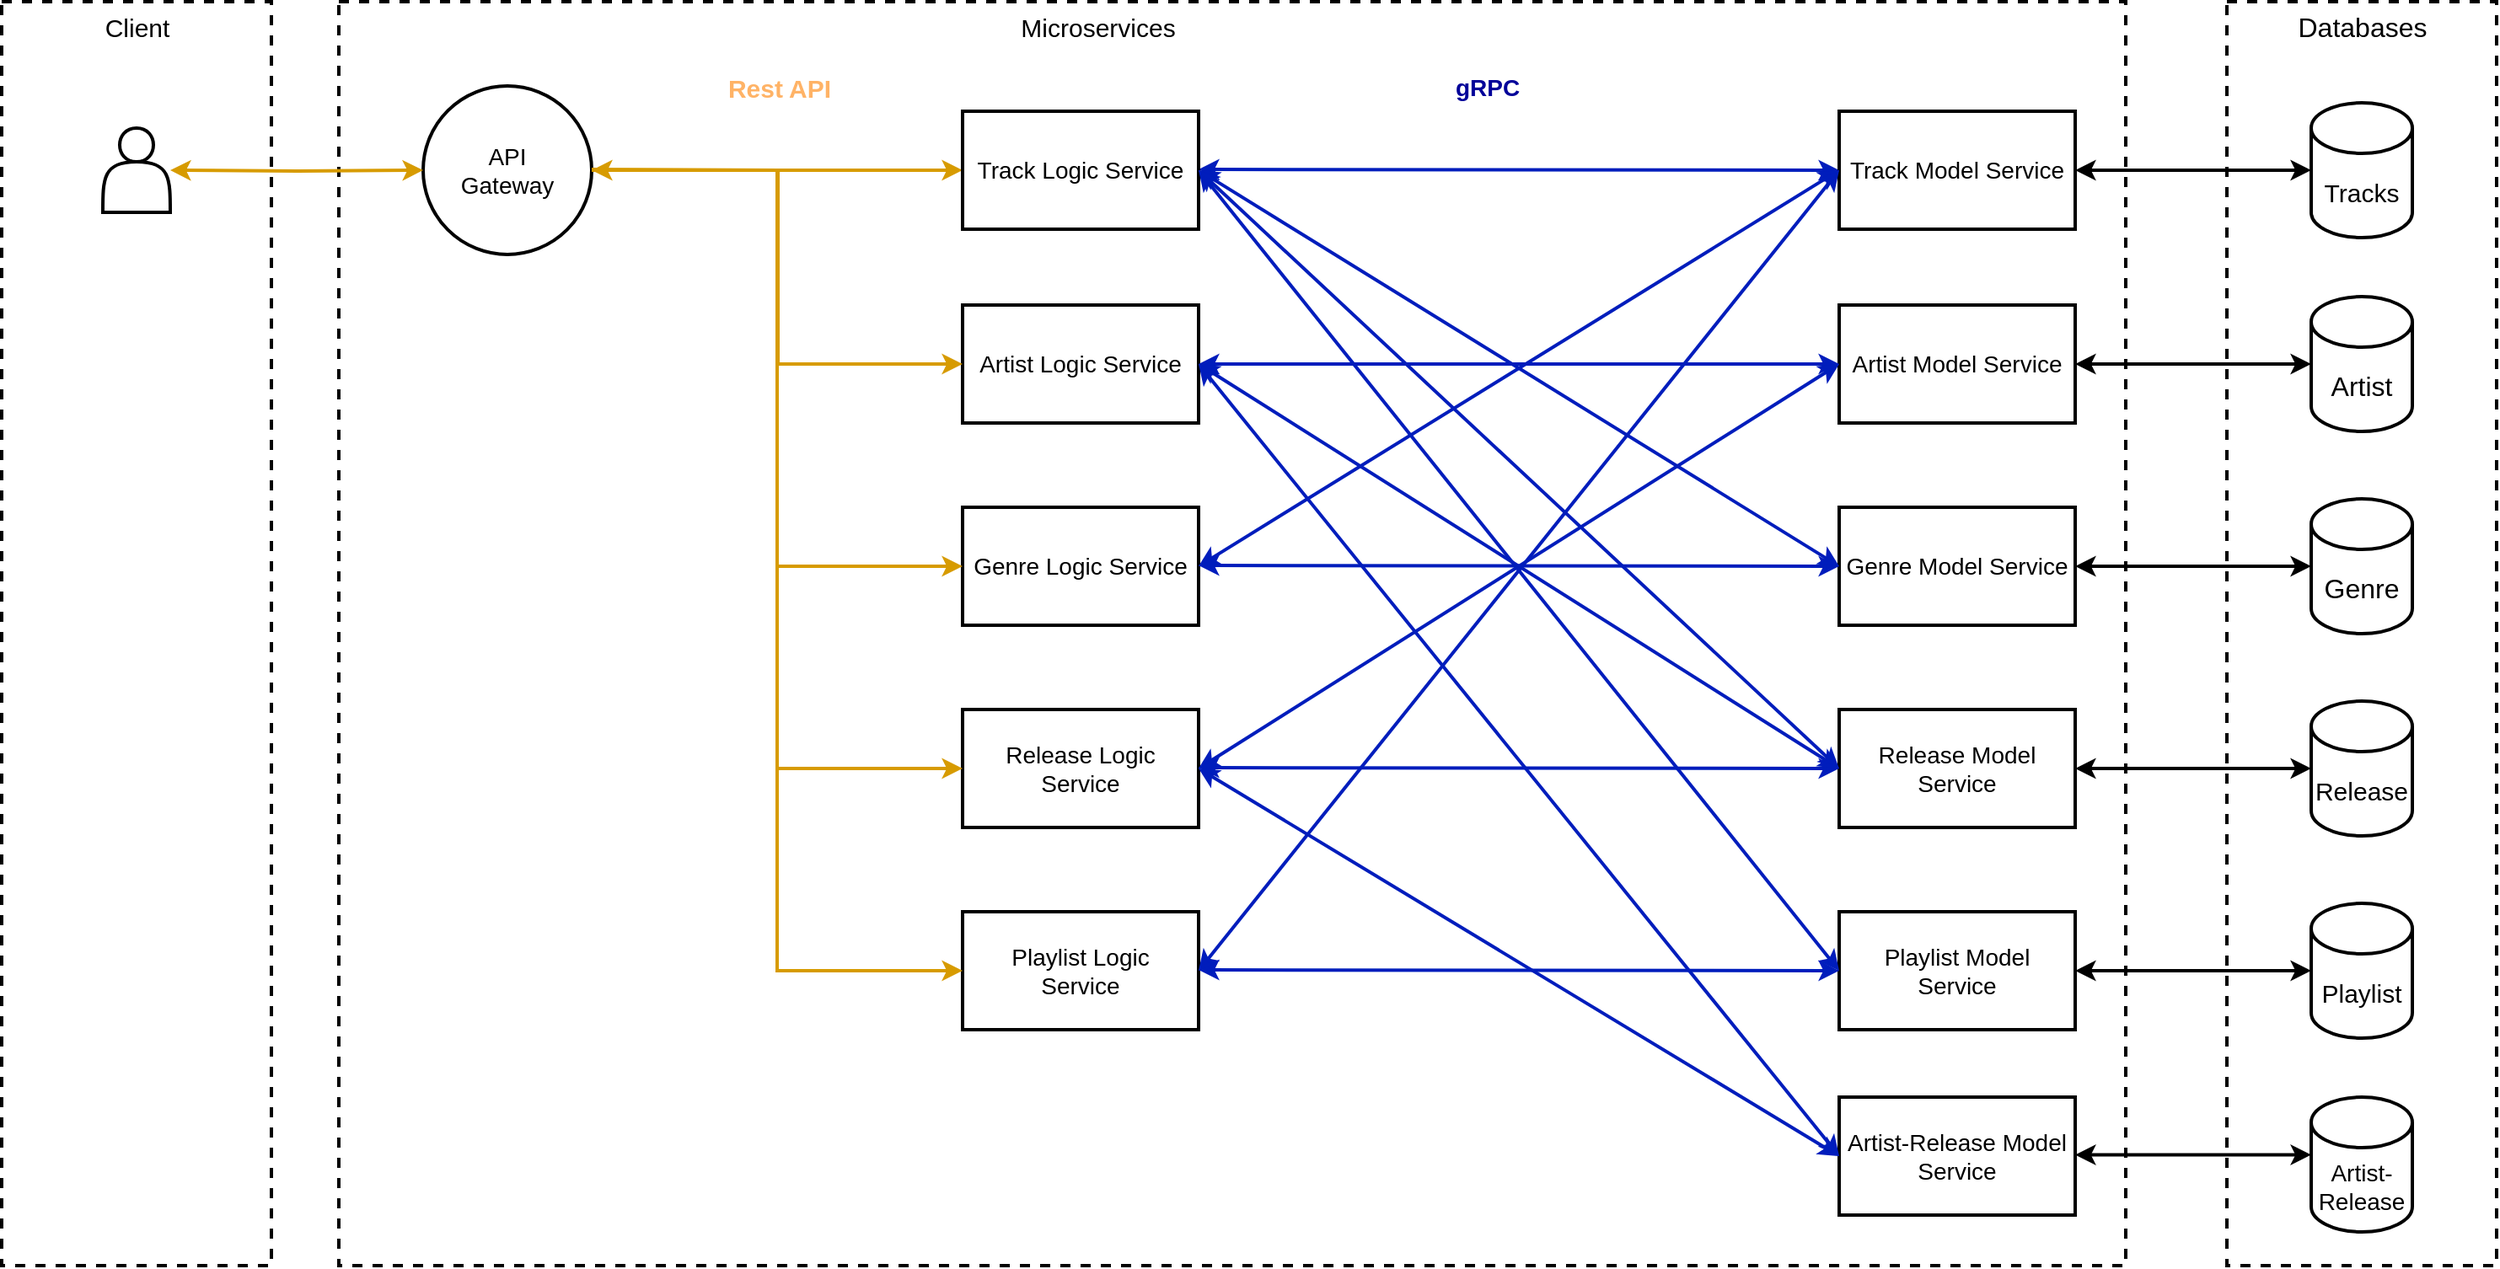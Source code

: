 <mxfile version="24.2.2" type="device" pages="2">
  <diagram name="Page-1" id="U4PrggusS2OViSTD9D9L">
    <mxGraphModel dx="2100" dy="1152" grid="1" gridSize="10" guides="1" tooltips="1" connect="1" arrows="1" fold="1" page="1" pageScale="1" pageWidth="850" pageHeight="1100" math="0" shadow="0">
      <root>
        <mxCell id="0" />
        <mxCell id="1" parent="0" />
        <mxCell id="Eh5LCszGnNakRMXq7e9p-4" value="" style="rounded=0;whiteSpace=wrap;html=1;dashed=1;strokeWidth=2;" parent="1" vertex="1">
          <mxGeometry x="260" y="230" width="1060" height="750" as="geometry" />
        </mxCell>
        <mxCell id="hxurPMPkouSiSTXtWtos-2" value="" style="rounded=0;whiteSpace=wrap;html=1;dashed=1;strokeWidth=2;" parent="1" vertex="1">
          <mxGeometry x="60" y="230" width="160" height="750" as="geometry" />
        </mxCell>
        <mxCell id="hxurPMPkouSiSTXtWtos-16" style="edgeStyle=orthogonalEdgeStyle;rounded=0;orthogonalLoop=1;jettySize=auto;html=1;exitX=1;exitY=0.5;exitDx=0;exitDy=0;entryX=0;entryY=0.5;entryDx=0;entryDy=0;strokeWidth=2;fillColor=#ffe6cc;strokeColor=#d79b00;" parent="1" edge="1">
          <mxGeometry relative="1" as="geometry">
            <mxPoint x="630" y="330" as="targetPoint" />
            <mxPoint x="410" y="330" as="sourcePoint" />
          </mxGeometry>
        </mxCell>
        <mxCell id="hxurPMPkouSiSTXtWtos-3" value="&lt;div style=&quot;font-size: 14px;&quot;&gt;&lt;font style=&quot;font-size: 14px;&quot;&gt;API&lt;/font&gt;&lt;/div&gt;&lt;div style=&quot;font-size: 14px;&quot;&gt;&lt;font style=&quot;font-size: 14px;&quot;&gt;&lt;font style=&quot;font-size: 14px;&quot;&gt;Gateway&lt;/font&gt;&lt;br&gt;&lt;/font&gt;&lt;/div&gt;" style="ellipse;whiteSpace=wrap;html=1;aspect=fixed;strokeWidth=2;" parent="1" vertex="1">
          <mxGeometry x="310" y="280" width="100" height="100" as="geometry" />
        </mxCell>
        <mxCell id="Eh5LCszGnNakRMXq7e9p-28" style="edgeStyle=orthogonalEdgeStyle;rounded=0;orthogonalLoop=1;jettySize=auto;html=1;exitX=1;exitY=0.5;exitDx=0;exitDy=0;strokeWidth=2;entryX=0;entryY=0.5;entryDx=0;entryDy=0;startArrow=classic;startFill=1;fillColor=#0050ef;strokeColor=#001DBC;" parent="1" target="Eh5LCszGnNakRMXq7e9p-10" edge="1">
          <mxGeometry relative="1" as="geometry">
            <mxPoint x="770" y="329.5" as="sourcePoint" />
            <mxPoint x="930" y="329.5" as="targetPoint" />
            <Array as="points" />
          </mxGeometry>
        </mxCell>
        <mxCell id="Eh5LCszGnNakRMXq7e9p-33" value="&lt;b&gt;&lt;font color=&quot;#000099&quot; data-darkreader-inline-color=&quot;&quot; style=&quot;font-size: 14px; --darkreader-inline-color: #70a4ff;&quot;&gt;gRPC&lt;/font&gt;&lt;/b&gt;" style="edgeLabel;html=1;align=center;verticalAlign=middle;resizable=0;points=[];" parent="Eh5LCszGnNakRMXq7e9p-28" vertex="1" connectable="0">
          <mxGeometry x="-0.25" y="3" relative="1" as="geometry">
            <mxPoint x="28" y="-46" as="offset" />
          </mxGeometry>
        </mxCell>
        <mxCell id="hxurPMPkouSiSTXtWtos-5" value="&lt;font style=&quot;font-size: 14px;&quot;&gt;Track Logic Service&lt;/font&gt;" style="rounded=0;whiteSpace=wrap;html=1;strokeWidth=2;" parent="1" vertex="1">
          <mxGeometry x="630" y="295" width="140" height="70" as="geometry" />
        </mxCell>
        <mxCell id="hxurPMPkouSiSTXtWtos-7" value="&lt;font style=&quot;font-size: 14px;&quot;&gt;Artist Logic Service&lt;/font&gt;" style="rounded=0;whiteSpace=wrap;html=1;strokeWidth=2;" parent="1" vertex="1">
          <mxGeometry x="630" y="410" width="140" height="70" as="geometry" />
        </mxCell>
        <mxCell id="hxurPMPkouSiSTXtWtos-9" value="&lt;font style=&quot;font-size: 14px;&quot;&gt;Genre Logic Service&lt;/font&gt;" style="rounded=0;whiteSpace=wrap;html=1;strokeWidth=2;" parent="1" vertex="1">
          <mxGeometry x="630" y="530" width="140" height="70" as="geometry" />
        </mxCell>
        <mxCell id="hxurPMPkouSiSTXtWtos-14" value="&lt;font style=&quot;font-size: 14px;&quot;&gt;Genre Model Service&lt;/font&gt;" style="rounded=0;whiteSpace=wrap;html=1;strokeWidth=2;" parent="1" vertex="1">
          <mxGeometry x="1150" y="530" width="140" height="70" as="geometry" />
        </mxCell>
        <mxCell id="Eh5LCszGnNakRMXq7e9p-1" value="&lt;font style=&quot;font-size: 15px;&quot;&gt;Client&lt;/font&gt;" style="text;html=1;align=center;verticalAlign=middle;resizable=0;points=[];autosize=1;strokeColor=none;fillColor=none;" parent="1" vertex="1">
          <mxGeometry x="110" y="230" width="60" height="30" as="geometry" />
        </mxCell>
        <mxCell id="Eh5LCszGnNakRMXq7e9p-3" style="edgeStyle=orthogonalEdgeStyle;rounded=0;orthogonalLoop=1;jettySize=auto;html=1;strokeWidth=2;startArrow=classic;startFill=1;entryX=0;entryY=0.5;entryDx=0;entryDy=0;fillColor=#ffe6cc;strokeColor=#d79b00;" parent="1" target="hxurPMPkouSiSTXtWtos-3" edge="1">
          <mxGeometry relative="1" as="geometry">
            <mxPoint x="290" y="329.5" as="targetPoint" />
            <mxPoint x="160" y="330" as="sourcePoint" />
          </mxGeometry>
        </mxCell>
        <mxCell id="Eh5LCszGnNakRMXq7e9p-2" value="" style="shape=actor;whiteSpace=wrap;html=1;strokeWidth=2;" parent="1" vertex="1">
          <mxGeometry x="120" y="305" width="40" height="50" as="geometry" />
        </mxCell>
        <mxCell id="Eh5LCszGnNakRMXq7e9p-5" value="&lt;font style=&quot;font-size: 15px;&quot;&gt;Microservices&lt;/font&gt;" style="text;html=1;align=center;verticalAlign=middle;resizable=0;points=[];autosize=1;strokeColor=none;fillColor=none;" parent="1" vertex="1">
          <mxGeometry x="650" y="230" width="120" height="30" as="geometry" />
        </mxCell>
        <mxCell id="Eh5LCszGnNakRMXq7e9p-10" value="&lt;font style=&quot;font-size: 14px;&quot;&gt;Track Model Service&lt;/font&gt;" style="rounded=0;whiteSpace=wrap;html=1;strokeWidth=2;" parent="1" vertex="1">
          <mxGeometry x="1150" y="295" width="140" height="70" as="geometry" />
        </mxCell>
        <mxCell id="Eh5LCszGnNakRMXq7e9p-11" value="&lt;font style=&quot;font-size: 14px;&quot;&gt;Artist Model Service&lt;/font&gt;" style="rounded=0;whiteSpace=wrap;html=1;strokeWidth=2;" parent="1" vertex="1">
          <mxGeometry x="1150" y="410" width="140" height="70" as="geometry" />
        </mxCell>
        <mxCell id="Eh5LCszGnNakRMXq7e9p-12" value="&lt;font style=&quot;font-size: 14px;&quot;&gt;Release Logic Service&lt;/font&gt;" style="rounded=0;whiteSpace=wrap;html=1;strokeWidth=2;" parent="1" vertex="1">
          <mxGeometry x="630" y="650" width="140" height="70" as="geometry" />
        </mxCell>
        <mxCell id="Eh5LCszGnNakRMXq7e9p-13" value="&lt;font style=&quot;font-size: 14px;&quot;&gt;Playlist Logic &lt;br&gt;Service&lt;/font&gt;" style="rounded=0;whiteSpace=wrap;html=1;strokeWidth=2;" parent="1" vertex="1">
          <mxGeometry x="630" y="770" width="140" height="70" as="geometry" />
        </mxCell>
        <mxCell id="Eh5LCszGnNakRMXq7e9p-14" value="&lt;font style=&quot;font-size: 14px;&quot;&gt;Release Model Service&lt;/font&gt;" style="rounded=0;whiteSpace=wrap;html=1;strokeWidth=2;" parent="1" vertex="1">
          <mxGeometry x="1150" y="650" width="140" height="70" as="geometry" />
        </mxCell>
        <mxCell id="Eh5LCszGnNakRMXq7e9p-15" value="&lt;font style=&quot;font-size: 14px;&quot;&gt;Playlist&amp;nbsp;Model &lt;br&gt;Service&lt;/font&gt;" style="rounded=0;whiteSpace=wrap;html=1;strokeWidth=2;" parent="1" vertex="1">
          <mxGeometry x="1150" y="770" width="140" height="70" as="geometry" />
        </mxCell>
        <mxCell id="Eh5LCszGnNakRMXq7e9p-17" style="edgeStyle=orthogonalEdgeStyle;rounded=0;orthogonalLoop=1;jettySize=auto;html=1;exitX=1;exitY=0.5;exitDx=0;exitDy=0;entryX=0;entryY=0.5;entryDx=0;entryDy=0;strokeWidth=2;fillColor=#ffe6cc;strokeColor=#d79b00;" parent="1" target="hxurPMPkouSiSTXtWtos-7" edge="1">
          <mxGeometry relative="1" as="geometry">
            <mxPoint x="630" y="329.5" as="targetPoint" />
            <mxPoint x="410" y="329.5" as="sourcePoint" />
          </mxGeometry>
        </mxCell>
        <mxCell id="Eh5LCszGnNakRMXq7e9p-18" value="&lt;b&gt;&lt;font face=&quot;Helvetica&quot; data-darkreader-inline-color=&quot;&quot; color=&quot;#ffb366&quot; style=&quot;--darkreader-inline-color: #ffb061; font-size: 15px;&quot;&gt;Rest API&lt;/font&gt;&lt;/b&gt;" style="edgeLabel;html=1;align=center;verticalAlign=middle;resizable=0;points=[];" parent="Eh5LCszGnNakRMXq7e9p-17" vertex="1" connectable="0">
          <mxGeometry x="-0.287" y="-1" relative="1" as="geometry">
            <mxPoint x="1" y="-58" as="offset" />
          </mxGeometry>
        </mxCell>
        <mxCell id="Eh5LCszGnNakRMXq7e9p-22" style="edgeStyle=orthogonalEdgeStyle;rounded=0;orthogonalLoop=1;jettySize=auto;html=1;exitX=1;exitY=0.5;exitDx=0;exitDy=0;entryX=0;entryY=0.5;entryDx=0;entryDy=0;strokeWidth=2;fillColor=#ffe6cc;strokeColor=#d79b00;" parent="1" source="hxurPMPkouSiSTXtWtos-3" target="hxurPMPkouSiSTXtWtos-9" edge="1">
          <mxGeometry relative="1" as="geometry">
            <mxPoint x="650" y="350" as="targetPoint" />
            <mxPoint x="430" y="350" as="sourcePoint" />
          </mxGeometry>
        </mxCell>
        <mxCell id="Eh5LCszGnNakRMXq7e9p-24" style="edgeStyle=orthogonalEdgeStyle;rounded=0;orthogonalLoop=1;jettySize=auto;html=1;exitX=1;exitY=0.5;exitDx=0;exitDy=0;entryX=0;entryY=0.5;entryDx=0;entryDy=0;strokeWidth=2;fillColor=#ffe6cc;strokeColor=#d79b00;" parent="1" source="hxurPMPkouSiSTXtWtos-3" target="Eh5LCszGnNakRMXq7e9p-12" edge="1">
          <mxGeometry relative="1" as="geometry">
            <mxPoint x="660" y="360" as="targetPoint" />
            <mxPoint x="440" y="360" as="sourcePoint" />
          </mxGeometry>
        </mxCell>
        <mxCell id="Eh5LCszGnNakRMXq7e9p-26" style="edgeStyle=orthogonalEdgeStyle;rounded=0;orthogonalLoop=1;jettySize=auto;html=1;exitX=1;exitY=0.5;exitDx=0;exitDy=0;entryX=0;entryY=0.5;entryDx=0;entryDy=0;strokeWidth=2;endArrow=classic;endFill=1;startArrow=classic;startFill=1;fillColor=#ffe6cc;strokeColor=#d79b00;" parent="1" source="hxurPMPkouSiSTXtWtos-3" target="Eh5LCszGnNakRMXq7e9p-13" edge="1">
          <mxGeometry relative="1" as="geometry">
            <mxPoint x="670" y="370" as="targetPoint" />
            <mxPoint x="450" y="370" as="sourcePoint" />
          </mxGeometry>
        </mxCell>
        <mxCell id="Eh5LCszGnNakRMXq7e9p-39" value="" style="rounded=0;whiteSpace=wrap;html=1;dashed=1;strokeWidth=2;" parent="1" vertex="1">
          <mxGeometry x="1380" y="230" width="160" height="750" as="geometry" />
        </mxCell>
        <mxCell id="Eh5LCszGnNakRMXq7e9p-40" value="&lt;font style=&quot;font-size: 16px;&quot;&gt;Databases&lt;/font&gt;" style="text;html=1;align=center;verticalAlign=middle;resizable=0;points=[];autosize=1;strokeColor=none;fillColor=none;" parent="1" vertex="1">
          <mxGeometry x="1410" y="230" width="100" height="30" as="geometry" />
        </mxCell>
        <mxCell id="Eh5LCszGnNakRMXq7e9p-45" style="edgeStyle=orthogonalEdgeStyle;rounded=0;orthogonalLoop=1;jettySize=auto;html=1;exitX=1;exitY=0.5;exitDx=0;exitDy=0;strokeWidth=2;entryX=0;entryY=0.5;entryDx=0;entryDy=0;startArrow=classic;startFill=1;fillColor=#0050ef;strokeColor=#001DBC;" parent="1" source="hxurPMPkouSiSTXtWtos-7" target="Eh5LCszGnNakRMXq7e9p-11" edge="1">
          <mxGeometry relative="1" as="geometry">
            <mxPoint x="770" y="450" as="sourcePoint" />
            <mxPoint x="930" y="450" as="targetPoint" />
            <Array as="points" />
          </mxGeometry>
        </mxCell>
        <mxCell id="Eh5LCszGnNakRMXq7e9p-47" style="edgeStyle=orthogonalEdgeStyle;rounded=0;orthogonalLoop=1;jettySize=auto;html=1;exitX=1;exitY=0.5;exitDx=0;exitDy=0;strokeWidth=2;entryX=0;entryY=0.5;entryDx=0;entryDy=0;startArrow=classic;startFill=1;fillColor=#0050ef;strokeColor=#001DBC;" parent="1" target="hxurPMPkouSiSTXtWtos-14" edge="1">
          <mxGeometry relative="1" as="geometry">
            <mxPoint x="770" y="564.5" as="sourcePoint" />
            <mxPoint x="930" y="564.5" as="targetPoint" />
            <Array as="points" />
          </mxGeometry>
        </mxCell>
        <mxCell id="Eh5LCszGnNakRMXq7e9p-49" style="rounded=0;orthogonalLoop=1;jettySize=auto;html=1;exitX=1;exitY=0.5;exitDx=0;exitDy=0;strokeWidth=2;entryX=0;entryY=0.5;entryDx=0;entryDy=0;startArrow=classic;startFill=1;fillColor=#0050ef;strokeColor=#001DBC;" parent="1" target="Eh5LCszGnNakRMXq7e9p-14" edge="1">
          <mxGeometry relative="1" as="geometry">
            <mxPoint x="770" y="684.5" as="sourcePoint" />
            <mxPoint x="930" y="684.5" as="targetPoint" />
          </mxGeometry>
        </mxCell>
        <mxCell id="Eh5LCszGnNakRMXq7e9p-51" style="edgeStyle=orthogonalEdgeStyle;rounded=0;orthogonalLoop=1;jettySize=auto;html=1;exitX=1;exitY=0.5;exitDx=0;exitDy=0;strokeWidth=2;entryX=0;entryY=0.5;entryDx=0;entryDy=0;startArrow=classic;startFill=1;fillColor=#0050ef;strokeColor=#001DBC;" parent="1" target="Eh5LCszGnNakRMXq7e9p-15" edge="1">
          <mxGeometry relative="1" as="geometry">
            <mxPoint x="770" y="804.5" as="sourcePoint" />
            <mxPoint x="930" y="804.5" as="targetPoint" />
            <Array as="points" />
          </mxGeometry>
        </mxCell>
        <mxCell id="Eh5LCszGnNakRMXq7e9p-59" value="&lt;font style=&quot;font-size: 15px;&quot;&gt;Tracks&lt;/font&gt;" style="shape=cylinder3;whiteSpace=wrap;html=1;boundedLbl=1;backgroundOutline=1;size=15;strokeWidth=2;" parent="1" vertex="1">
          <mxGeometry x="1430" y="290" width="60" height="80" as="geometry" />
        </mxCell>
        <mxCell id="Eh5LCszGnNakRMXq7e9p-60" value="&lt;font style=&quot;font-size: 16px;&quot;&gt;Artist&lt;/font&gt;" style="shape=cylinder3;whiteSpace=wrap;html=1;boundedLbl=1;backgroundOutline=1;size=15;strokeWidth=2;" parent="1" vertex="1">
          <mxGeometry x="1430" y="405" width="60" height="80" as="geometry" />
        </mxCell>
        <mxCell id="Eh5LCszGnNakRMXq7e9p-61" value="&lt;font style=&quot;font-size: 16px;&quot;&gt;Genre&lt;/font&gt;" style="shape=cylinder3;whiteSpace=wrap;html=1;boundedLbl=1;backgroundOutline=1;size=15;strokeWidth=2;" parent="1" vertex="1">
          <mxGeometry x="1430" y="525" width="60" height="80" as="geometry" />
        </mxCell>
        <mxCell id="Eh5LCszGnNakRMXq7e9p-62" value="&lt;font style=&quot;font-size: 15px;&quot;&gt;Release&lt;/font&gt;" style="shape=cylinder3;whiteSpace=wrap;html=1;boundedLbl=1;backgroundOutline=1;size=15;strokeWidth=2;" parent="1" vertex="1">
          <mxGeometry x="1430" y="645" width="60" height="80" as="geometry" />
        </mxCell>
        <mxCell id="Eh5LCszGnNakRMXq7e9p-63" value="&lt;font style=&quot;font-size: 15px;&quot;&gt;Playlist&lt;/font&gt;" style="shape=cylinder3;whiteSpace=wrap;html=1;boundedLbl=1;backgroundOutline=1;size=15;strokeWidth=2;" parent="1" vertex="1">
          <mxGeometry x="1430" y="765" width="60" height="80" as="geometry" />
        </mxCell>
        <mxCell id="Eh5LCszGnNakRMXq7e9p-64" style="edgeStyle=orthogonalEdgeStyle;rounded=0;orthogonalLoop=1;jettySize=auto;html=1;exitX=1;exitY=0.5;exitDx=0;exitDy=0;entryX=0;entryY=0.5;entryDx=0;entryDy=0;entryPerimeter=0;strokeWidth=2;startArrow=classic;startFill=1;" parent="1" source="Eh5LCszGnNakRMXq7e9p-15" target="Eh5LCszGnNakRMXq7e9p-63" edge="1">
          <mxGeometry relative="1" as="geometry" />
        </mxCell>
        <mxCell id="Eh5LCszGnNakRMXq7e9p-65" style="edgeStyle=orthogonalEdgeStyle;rounded=0;orthogonalLoop=1;jettySize=auto;html=1;exitX=1;exitY=0.5;exitDx=0;exitDy=0;entryX=0;entryY=0.5;entryDx=0;entryDy=0;entryPerimeter=0;strokeWidth=2;startArrow=classic;startFill=1;" parent="1" source="Eh5LCszGnNakRMXq7e9p-14" target="Eh5LCszGnNakRMXq7e9p-62" edge="1">
          <mxGeometry relative="1" as="geometry" />
        </mxCell>
        <mxCell id="Eh5LCszGnNakRMXq7e9p-66" style="edgeStyle=orthogonalEdgeStyle;rounded=0;orthogonalLoop=1;jettySize=auto;html=1;exitX=1;exitY=0.5;exitDx=0;exitDy=0;entryX=0;entryY=0.5;entryDx=0;entryDy=0;entryPerimeter=0;strokeWidth=2;startArrow=classic;startFill=1;" parent="1" source="hxurPMPkouSiSTXtWtos-14" target="Eh5LCszGnNakRMXq7e9p-61" edge="1">
          <mxGeometry relative="1" as="geometry" />
        </mxCell>
        <mxCell id="Eh5LCszGnNakRMXq7e9p-67" style="edgeStyle=orthogonalEdgeStyle;rounded=0;orthogonalLoop=1;jettySize=auto;html=1;exitX=1;exitY=0.5;exitDx=0;exitDy=0;entryX=0;entryY=0.5;entryDx=0;entryDy=0;entryPerimeter=0;strokeWidth=2;startArrow=classic;startFill=1;" parent="1" source="Eh5LCszGnNakRMXq7e9p-11" target="Eh5LCszGnNakRMXq7e9p-60" edge="1">
          <mxGeometry relative="1" as="geometry" />
        </mxCell>
        <mxCell id="Eh5LCszGnNakRMXq7e9p-68" style="edgeStyle=orthogonalEdgeStyle;rounded=0;orthogonalLoop=1;jettySize=auto;html=1;exitX=1;exitY=0.5;exitDx=0;exitDy=0;entryX=0;entryY=0.5;entryDx=0;entryDy=0;entryPerimeter=0;strokeWidth=2;startArrow=classic;startFill=1;" parent="1" source="Eh5LCszGnNakRMXq7e9p-10" target="Eh5LCszGnNakRMXq7e9p-59" edge="1">
          <mxGeometry relative="1" as="geometry" />
        </mxCell>
        <mxCell id="7" style="rounded=0;orthogonalLoop=1;jettySize=auto;html=1;exitX=1;exitY=0.5;exitDx=0;exitDy=0;strokeWidth=2;entryX=0;entryY=0.5;entryDx=0;entryDy=0;startArrow=classic;startFill=1;fillColor=#0050ef;strokeColor=#001DBC;" parent="1" source="hxurPMPkouSiSTXtWtos-5" target="hxurPMPkouSiSTXtWtos-14" edge="1">
          <mxGeometry relative="1" as="geometry">
            <mxPoint x="780" y="339.5" as="sourcePoint" />
            <mxPoint x="1160" y="340" as="targetPoint" />
          </mxGeometry>
        </mxCell>
        <mxCell id="9" style="rounded=0;orthogonalLoop=1;jettySize=auto;html=1;exitX=1;exitY=0.5;exitDx=0;exitDy=0;strokeWidth=2;entryX=0;entryY=0.5;entryDx=0;entryDy=0;startArrow=classic;startFill=1;fillColor=#0050ef;strokeColor=#001DBC;" parent="1" source="hxurPMPkouSiSTXtWtos-5" target="Eh5LCszGnNakRMXq7e9p-14" edge="1">
          <mxGeometry relative="1" as="geometry">
            <mxPoint x="780" y="340" as="sourcePoint" />
            <mxPoint x="1160" y="575" as="targetPoint" />
          </mxGeometry>
        </mxCell>
        <mxCell id="11" style="rounded=0;orthogonalLoop=1;jettySize=auto;html=1;exitX=1;exitY=0.5;exitDx=0;exitDy=0;strokeWidth=2;entryX=0;entryY=0.5;entryDx=0;entryDy=0;startArrow=classic;startFill=1;fillColor=#0050ef;strokeColor=#001DBC;" parent="1" source="hxurPMPkouSiSTXtWtos-7" target="Eh5LCszGnNakRMXq7e9p-14" edge="1">
          <mxGeometry relative="1" as="geometry">
            <mxPoint x="780" y="340" as="sourcePoint" />
            <mxPoint x="1160" y="695" as="targetPoint" />
          </mxGeometry>
        </mxCell>
        <mxCell id="13" style="rounded=0;orthogonalLoop=1;jettySize=auto;html=1;exitX=1;exitY=0.5;exitDx=0;exitDy=0;strokeWidth=2;entryX=0;entryY=0.5;entryDx=0;entryDy=0;startArrow=classic;startFill=1;fillColor=#0050ef;strokeColor=#001DBC;" parent="1" source="hxurPMPkouSiSTXtWtos-9" target="Eh5LCszGnNakRMXq7e9p-10" edge="1">
          <mxGeometry relative="1" as="geometry">
            <mxPoint x="780" y="455" as="sourcePoint" />
            <mxPoint x="1160" y="695" as="targetPoint" />
          </mxGeometry>
        </mxCell>
        <mxCell id="15" style="rounded=0;orthogonalLoop=1;jettySize=auto;html=1;exitX=1;exitY=0.5;exitDx=0;exitDy=0;strokeWidth=2;entryX=0;entryY=0.5;entryDx=0;entryDy=0;startArrow=classic;startFill=1;fillColor=#0050ef;strokeColor=#001DBC;" parent="1" source="Eh5LCszGnNakRMXq7e9p-13" target="Eh5LCszGnNakRMXq7e9p-10" edge="1">
          <mxGeometry relative="1" as="geometry">
            <mxPoint x="780" y="575" as="sourcePoint" />
            <mxPoint x="1160" y="340" as="targetPoint" />
          </mxGeometry>
        </mxCell>
        <mxCell id="16" value="&lt;span style=&quot;font-size: 14px;&quot;&gt;Artist-Release Model Service&lt;/span&gt;" style="rounded=0;whiteSpace=wrap;html=1;strokeWidth=2;" parent="1" vertex="1">
          <mxGeometry x="1150" y="880" width="140" height="70" as="geometry" />
        </mxCell>
        <mxCell id="17" style="edgeStyle=orthogonalEdgeStyle;rounded=0;orthogonalLoop=1;jettySize=auto;html=1;exitX=1;exitY=0.5;exitDx=0;exitDy=0;entryX=0;entryY=0.5;entryDx=0;entryDy=0;entryPerimeter=0;strokeWidth=2;startArrow=classic;startFill=1;" parent="1" edge="1">
          <mxGeometry relative="1" as="geometry">
            <mxPoint x="1290" y="914.29" as="sourcePoint" />
            <mxPoint x="1430" y="914.29" as="targetPoint" />
          </mxGeometry>
        </mxCell>
        <mxCell id="18" value="&lt;span style=&quot;font-size: 14px;&quot;&gt;Artist-Release&lt;/span&gt;" style="shape=cylinder3;whiteSpace=wrap;html=1;boundedLbl=1;backgroundOutline=1;size=15;strokeWidth=2;" parent="1" vertex="1">
          <mxGeometry x="1430" y="880" width="60" height="80" as="geometry" />
        </mxCell>
        <mxCell id="19" style="rounded=0;orthogonalLoop=1;jettySize=auto;html=1;exitX=1;exitY=0.5;exitDx=0;exitDy=0;strokeWidth=2;entryX=0;entryY=0.5;entryDx=0;entryDy=0;startArrow=classic;startFill=1;fillColor=#0050ef;strokeColor=#001DBC;" parent="1" source="hxurPMPkouSiSTXtWtos-7" target="16" edge="1">
          <mxGeometry relative="1" as="geometry">
            <mxPoint x="780" y="455" as="sourcePoint" />
            <mxPoint x="1160" y="695" as="targetPoint" />
          </mxGeometry>
        </mxCell>
        <mxCell id="23" style="rounded=0;orthogonalLoop=1;jettySize=auto;html=1;strokeWidth=2;entryX=0;entryY=0.5;entryDx=0;entryDy=0;startArrow=classic;startFill=1;fillColor=#0050ef;strokeColor=#001DBC;exitX=1;exitY=0.5;exitDx=0;exitDy=0;" parent="1" source="Eh5LCszGnNakRMXq7e9p-12" target="16" edge="1">
          <mxGeometry relative="1" as="geometry">
            <mxPoint x="780" y="694.5" as="sourcePoint" />
            <mxPoint x="1160" y="695" as="targetPoint" />
          </mxGeometry>
        </mxCell>
        <mxCell id="24" style="rounded=0;orthogonalLoop=1;jettySize=auto;html=1;exitX=1;exitY=0.5;exitDx=0;exitDy=0;strokeWidth=2;entryX=0;entryY=0.5;entryDx=0;entryDy=0;startArrow=classic;startFill=1;fillColor=#0050ef;strokeColor=#001DBC;" parent="1" source="Eh5LCszGnNakRMXq7e9p-12" target="Eh5LCszGnNakRMXq7e9p-11" edge="1">
          <mxGeometry relative="1" as="geometry">
            <mxPoint x="790" y="704.5" as="sourcePoint" />
            <mxPoint x="1170" y="705" as="targetPoint" />
          </mxGeometry>
        </mxCell>
        <mxCell id="25" style="rounded=0;orthogonalLoop=1;jettySize=auto;html=1;exitX=1;exitY=0.5;exitDx=0;exitDy=0;strokeWidth=2;entryX=0;entryY=0.5;entryDx=0;entryDy=0;startArrow=classic;startFill=1;fillColor=#0050ef;strokeColor=#001DBC;" parent="1" source="hxurPMPkouSiSTXtWtos-5" target="Eh5LCszGnNakRMXq7e9p-15" edge="1">
          <mxGeometry relative="1" as="geometry">
            <mxPoint x="780" y="340" as="sourcePoint" />
            <mxPoint x="1160" y="695" as="targetPoint" />
          </mxGeometry>
        </mxCell>
      </root>
    </mxGraphModel>
  </diagram>
  <diagram id="_nhM_AsJdQ9i46bdlfBw" name="Page-2">
    <mxGraphModel dx="1050" dy="576" grid="1" gridSize="10" guides="1" tooltips="1" connect="1" arrows="1" fold="1" page="1" pageScale="1" pageWidth="850" pageHeight="1100" math="0" shadow="0">
      <root>
        <mxCell id="0" />
        <mxCell id="1" parent="0" />
        <mxCell id="dh3pIF2ffj1Ap50NJZog-26" value="" style="rounded=0;whiteSpace=wrap;html=1;dashed=1;strokeWidth=2;" vertex="1" parent="1">
          <mxGeometry x="1380" y="230" width="160" height="750" as="geometry" />
        </mxCell>
        <mxCell id="dh3pIF2ffj1Ap50NJZog-72" value="" style="rounded=0;whiteSpace=wrap;html=1;" vertex="1" parent="1">
          <mxGeometry x="1420" y="385" width="80" height="100" as="geometry" />
        </mxCell>
        <mxCell id="dh3pIF2ffj1Ap50NJZog-73" value="" style="rounded=0;whiteSpace=wrap;html=1;" vertex="1" parent="1">
          <mxGeometry x="1420" y="505" width="80" height="100" as="geometry" />
        </mxCell>
        <mxCell id="dh3pIF2ffj1Ap50NJZog-74" value="" style="rounded=0;whiteSpace=wrap;html=1;" vertex="1" parent="1">
          <mxGeometry x="1420" y="625" width="80" height="100" as="geometry" />
        </mxCell>
        <mxCell id="dh3pIF2ffj1Ap50NJZog-76" value="" style="rounded=0;whiteSpace=wrap;html=1;" vertex="1" parent="1">
          <mxGeometry x="1420" y="860" width="80" height="100" as="geometry" />
        </mxCell>
        <mxCell id="dh3pIF2ffj1Ap50NJZog-75" value="" style="rounded=0;whiteSpace=wrap;html=1;" vertex="1" parent="1">
          <mxGeometry x="1420" y="745" width="80" height="100" as="geometry" />
        </mxCell>
        <mxCell id="dh3pIF2ffj1Ap50NJZog-66" value="" style="rounded=0;whiteSpace=wrap;html=1;" vertex="1" parent="1">
          <mxGeometry x="1420" y="270" width="80" height="100" as="geometry" />
        </mxCell>
        <mxCell id="dh3pIF2ffj1Ap50NJZog-1" value="" style="rounded=0;whiteSpace=wrap;html=1;dashed=1;strokeWidth=2;" vertex="1" parent="1">
          <mxGeometry x="260" y="230" width="1060" height="750" as="geometry" />
        </mxCell>
        <mxCell id="dh3pIF2ffj1Ap50NJZog-2" value="" style="rounded=0;whiteSpace=wrap;html=1;dashed=1;strokeWidth=2;" vertex="1" parent="1">
          <mxGeometry x="60" y="230" width="160" height="750" as="geometry" />
        </mxCell>
        <mxCell id="dh3pIF2ffj1Ap50NJZog-3" style="edgeStyle=orthogonalEdgeStyle;rounded=0;orthogonalLoop=1;jettySize=auto;html=1;exitX=1;exitY=0.5;exitDx=0;exitDy=0;entryX=0;entryY=0.5;entryDx=0;entryDy=0;strokeWidth=2;fillColor=#ffe6cc;strokeColor=#d79b00;" edge="1" parent="1">
          <mxGeometry relative="1" as="geometry">
            <mxPoint x="630" y="330" as="targetPoint" />
            <mxPoint x="410" y="330" as="sourcePoint" />
          </mxGeometry>
        </mxCell>
        <mxCell id="dh3pIF2ffj1Ap50NJZog-4" value="&lt;div style=&quot;font-size: 14px;&quot;&gt;&lt;font style=&quot;font-size: 14px;&quot;&gt;API&lt;/font&gt;&lt;/div&gt;&lt;div style=&quot;font-size: 14px;&quot;&gt;&lt;font style=&quot;font-size: 14px;&quot;&gt;&lt;font style=&quot;font-size: 14px;&quot;&gt;Gateway&lt;/font&gt;&lt;br&gt;&lt;/font&gt;&lt;/div&gt;" style="ellipse;whiteSpace=wrap;html=1;aspect=fixed;strokeWidth=2;" vertex="1" parent="1">
          <mxGeometry x="310" y="280" width="100" height="100" as="geometry" />
        </mxCell>
        <mxCell id="dh3pIF2ffj1Ap50NJZog-5" style="edgeStyle=orthogonalEdgeStyle;rounded=0;orthogonalLoop=1;jettySize=auto;html=1;exitX=1;exitY=0.5;exitDx=0;exitDy=0;strokeWidth=2;entryX=0;entryY=0.5;entryDx=0;entryDy=0;startArrow=classic;startFill=1;fillColor=#0050ef;strokeColor=#001DBC;" edge="1" parent="1" target="dh3pIF2ffj1Ap50NJZog-15">
          <mxGeometry relative="1" as="geometry">
            <mxPoint x="770" y="329.5" as="sourcePoint" />
            <mxPoint x="930" y="329.5" as="targetPoint" />
            <Array as="points" />
          </mxGeometry>
        </mxCell>
        <mxCell id="dh3pIF2ffj1Ap50NJZog-6" value="&lt;b&gt;&lt;font color=&quot;#000099&quot; data-darkreader-inline-color=&quot;&quot; style=&quot;font-size: 14px; --darkreader-inline-color: #70a4ff;&quot;&gt;gRPC&lt;/font&gt;&lt;/b&gt;" style="edgeLabel;html=1;align=center;verticalAlign=middle;resizable=0;points=[];" vertex="1" connectable="0" parent="dh3pIF2ffj1Ap50NJZog-5">
          <mxGeometry x="-0.25" y="3" relative="1" as="geometry">
            <mxPoint x="28" y="-46" as="offset" />
          </mxGeometry>
        </mxCell>
        <mxCell id="dh3pIF2ffj1Ap50NJZog-7" value="&lt;font style=&quot;font-size: 14px;&quot;&gt;Track Logic Service&lt;/font&gt;" style="rounded=0;whiteSpace=wrap;html=1;strokeWidth=2;" vertex="1" parent="1">
          <mxGeometry x="630" y="295" width="140" height="70" as="geometry" />
        </mxCell>
        <mxCell id="dh3pIF2ffj1Ap50NJZog-8" value="&lt;font style=&quot;font-size: 14px;&quot;&gt;Artist Logic Service&lt;/font&gt;" style="rounded=0;whiteSpace=wrap;html=1;strokeWidth=2;" vertex="1" parent="1">
          <mxGeometry x="630" y="410" width="140" height="70" as="geometry" />
        </mxCell>
        <mxCell id="dh3pIF2ffj1Ap50NJZog-9" value="&lt;font style=&quot;font-size: 14px;&quot;&gt;Genre Logic Service&lt;/font&gt;" style="rounded=0;whiteSpace=wrap;html=1;strokeWidth=2;" vertex="1" parent="1">
          <mxGeometry x="630" y="530" width="140" height="70" as="geometry" />
        </mxCell>
        <mxCell id="dh3pIF2ffj1Ap50NJZog-10" value="&lt;font style=&quot;font-size: 14px;&quot;&gt;Genre Model Service&lt;/font&gt;" style="rounded=0;whiteSpace=wrap;html=1;strokeWidth=2;" vertex="1" parent="1">
          <mxGeometry x="1150" y="530" width="140" height="70" as="geometry" />
        </mxCell>
        <mxCell id="dh3pIF2ffj1Ap50NJZog-11" value="&lt;font style=&quot;font-size: 15px;&quot;&gt;Client&lt;/font&gt;" style="text;html=1;align=center;verticalAlign=middle;resizable=0;points=[];autosize=1;strokeColor=none;fillColor=none;" vertex="1" parent="1">
          <mxGeometry x="110" y="230" width="60" height="30" as="geometry" />
        </mxCell>
        <mxCell id="dh3pIF2ffj1Ap50NJZog-12" style="edgeStyle=orthogonalEdgeStyle;rounded=0;orthogonalLoop=1;jettySize=auto;html=1;strokeWidth=2;startArrow=classic;startFill=1;entryX=0;entryY=0.5;entryDx=0;entryDy=0;fillColor=#ffe6cc;strokeColor=#d79b00;" edge="1" parent="1" target="dh3pIF2ffj1Ap50NJZog-4">
          <mxGeometry relative="1" as="geometry">
            <mxPoint x="290" y="329.5" as="targetPoint" />
            <mxPoint x="160" y="330" as="sourcePoint" />
          </mxGeometry>
        </mxCell>
        <mxCell id="dh3pIF2ffj1Ap50NJZog-13" value="" style="shape=actor;whiteSpace=wrap;html=1;strokeWidth=2;" vertex="1" parent="1">
          <mxGeometry x="120" y="305" width="40" height="50" as="geometry" />
        </mxCell>
        <mxCell id="dh3pIF2ffj1Ap50NJZog-14" value="&lt;font style=&quot;font-size: 15px;&quot;&gt;Microservices&lt;/font&gt;" style="text;html=1;align=center;verticalAlign=middle;resizable=0;points=[];autosize=1;strokeColor=none;fillColor=none;" vertex="1" parent="1">
          <mxGeometry x="650" y="230" width="120" height="30" as="geometry" />
        </mxCell>
        <mxCell id="dh3pIF2ffj1Ap50NJZog-15" value="&lt;font style=&quot;font-size: 14px;&quot;&gt;Track Model Service&lt;/font&gt;" style="rounded=0;whiteSpace=wrap;html=1;strokeWidth=2;" vertex="1" parent="1">
          <mxGeometry x="1150" y="295" width="140" height="70" as="geometry" />
        </mxCell>
        <mxCell id="dh3pIF2ffj1Ap50NJZog-16" value="&lt;font style=&quot;font-size: 14px;&quot;&gt;Artist Model Service&lt;/font&gt;" style="rounded=0;whiteSpace=wrap;html=1;strokeWidth=2;" vertex="1" parent="1">
          <mxGeometry x="1150" y="410" width="140" height="70" as="geometry" />
        </mxCell>
        <mxCell id="dh3pIF2ffj1Ap50NJZog-17" value="&lt;font style=&quot;font-size: 14px;&quot;&gt;Release Logic Service&lt;/font&gt;" style="rounded=0;whiteSpace=wrap;html=1;strokeWidth=2;" vertex="1" parent="1">
          <mxGeometry x="630" y="650" width="140" height="70" as="geometry" />
        </mxCell>
        <mxCell id="dh3pIF2ffj1Ap50NJZog-18" value="&lt;font style=&quot;font-size: 14px;&quot;&gt;Playlist Logic &lt;br&gt;Service&lt;/font&gt;" style="rounded=0;whiteSpace=wrap;html=1;strokeWidth=2;" vertex="1" parent="1">
          <mxGeometry x="630" y="770" width="140" height="70" as="geometry" />
        </mxCell>
        <mxCell id="dh3pIF2ffj1Ap50NJZog-19" value="&lt;font style=&quot;font-size: 14px;&quot;&gt;Release Model Service&lt;/font&gt;" style="rounded=0;whiteSpace=wrap;html=1;strokeWidth=2;" vertex="1" parent="1">
          <mxGeometry x="1150" y="650" width="140" height="70" as="geometry" />
        </mxCell>
        <mxCell id="dh3pIF2ffj1Ap50NJZog-20" value="&lt;font style=&quot;font-size: 14px;&quot;&gt;Playlist&amp;nbsp;Model &lt;br&gt;Service&lt;/font&gt;" style="rounded=0;whiteSpace=wrap;html=1;strokeWidth=2;" vertex="1" parent="1">
          <mxGeometry x="1150" y="770" width="140" height="70" as="geometry" />
        </mxCell>
        <mxCell id="dh3pIF2ffj1Ap50NJZog-21" style="edgeStyle=orthogonalEdgeStyle;rounded=0;orthogonalLoop=1;jettySize=auto;html=1;exitX=1;exitY=0.5;exitDx=0;exitDy=0;entryX=0;entryY=0.5;entryDx=0;entryDy=0;strokeWidth=2;fillColor=#ffe6cc;strokeColor=#d79b00;" edge="1" parent="1" target="dh3pIF2ffj1Ap50NJZog-8">
          <mxGeometry relative="1" as="geometry">
            <mxPoint x="630" y="329.5" as="targetPoint" />
            <mxPoint x="410" y="329.5" as="sourcePoint" />
          </mxGeometry>
        </mxCell>
        <mxCell id="dh3pIF2ffj1Ap50NJZog-22" value="&lt;b&gt;&lt;font face=&quot;Helvetica&quot; data-darkreader-inline-color=&quot;&quot; color=&quot;#ffb366&quot; style=&quot;--darkreader-inline-color: #ffb061; font-size: 15px;&quot;&gt;Rest API&lt;/font&gt;&lt;/b&gt;" style="edgeLabel;html=1;align=center;verticalAlign=middle;resizable=0;points=[];" vertex="1" connectable="0" parent="dh3pIF2ffj1Ap50NJZog-21">
          <mxGeometry x="-0.287" y="-1" relative="1" as="geometry">
            <mxPoint x="1" y="-58" as="offset" />
          </mxGeometry>
        </mxCell>
        <mxCell id="dh3pIF2ffj1Ap50NJZog-23" style="edgeStyle=orthogonalEdgeStyle;rounded=0;orthogonalLoop=1;jettySize=auto;html=1;exitX=1;exitY=0.5;exitDx=0;exitDy=0;entryX=0;entryY=0.5;entryDx=0;entryDy=0;strokeWidth=2;fillColor=#ffe6cc;strokeColor=#d79b00;" edge="1" parent="1" source="dh3pIF2ffj1Ap50NJZog-4" target="dh3pIF2ffj1Ap50NJZog-9">
          <mxGeometry relative="1" as="geometry">
            <mxPoint x="650" y="350" as="targetPoint" />
            <mxPoint x="430" y="350" as="sourcePoint" />
          </mxGeometry>
        </mxCell>
        <mxCell id="dh3pIF2ffj1Ap50NJZog-24" style="edgeStyle=orthogonalEdgeStyle;rounded=0;orthogonalLoop=1;jettySize=auto;html=1;exitX=1;exitY=0.5;exitDx=0;exitDy=0;entryX=0;entryY=0.5;entryDx=0;entryDy=0;strokeWidth=2;fillColor=#ffe6cc;strokeColor=#d79b00;" edge="1" parent="1" source="dh3pIF2ffj1Ap50NJZog-4" target="dh3pIF2ffj1Ap50NJZog-17">
          <mxGeometry relative="1" as="geometry">
            <mxPoint x="660" y="360" as="targetPoint" />
            <mxPoint x="440" y="360" as="sourcePoint" />
          </mxGeometry>
        </mxCell>
        <mxCell id="dh3pIF2ffj1Ap50NJZog-25" style="edgeStyle=orthogonalEdgeStyle;rounded=0;orthogonalLoop=1;jettySize=auto;html=1;exitX=1;exitY=0.5;exitDx=0;exitDy=0;entryX=0;entryY=0.5;entryDx=0;entryDy=0;strokeWidth=2;endArrow=classic;endFill=1;startArrow=classic;startFill=1;fillColor=#ffe6cc;strokeColor=#d79b00;" edge="1" parent="1" source="dh3pIF2ffj1Ap50NJZog-4" target="dh3pIF2ffj1Ap50NJZog-18">
          <mxGeometry relative="1" as="geometry">
            <mxPoint x="670" y="370" as="targetPoint" />
            <mxPoint x="450" y="370" as="sourcePoint" />
          </mxGeometry>
        </mxCell>
        <mxCell id="dh3pIF2ffj1Ap50NJZog-27" value="&lt;font style=&quot;font-size: 16px;&quot;&gt;Databases&lt;/font&gt;" style="text;html=1;align=center;verticalAlign=middle;resizable=0;points=[];autosize=1;strokeColor=none;fillColor=none;" vertex="1" parent="1">
          <mxGeometry x="1410" y="230" width="100" height="30" as="geometry" />
        </mxCell>
        <mxCell id="dh3pIF2ffj1Ap50NJZog-28" style="edgeStyle=orthogonalEdgeStyle;rounded=0;orthogonalLoop=1;jettySize=auto;html=1;exitX=1;exitY=0.5;exitDx=0;exitDy=0;strokeWidth=2;entryX=0;entryY=0.5;entryDx=0;entryDy=0;startArrow=classic;startFill=1;fillColor=#0050ef;strokeColor=#001DBC;" edge="1" parent="1" source="dh3pIF2ffj1Ap50NJZog-8" target="dh3pIF2ffj1Ap50NJZog-16">
          <mxGeometry relative="1" as="geometry">
            <mxPoint x="770" y="450" as="sourcePoint" />
            <mxPoint x="930" y="450" as="targetPoint" />
            <Array as="points" />
          </mxGeometry>
        </mxCell>
        <mxCell id="dh3pIF2ffj1Ap50NJZog-29" style="edgeStyle=orthogonalEdgeStyle;rounded=0;orthogonalLoop=1;jettySize=auto;html=1;exitX=1;exitY=0.5;exitDx=0;exitDy=0;strokeWidth=2;entryX=0;entryY=0.5;entryDx=0;entryDy=0;startArrow=classic;startFill=1;fillColor=#0050ef;strokeColor=#001DBC;" edge="1" parent="1" target="dh3pIF2ffj1Ap50NJZog-10">
          <mxGeometry relative="1" as="geometry">
            <mxPoint x="770" y="564.5" as="sourcePoint" />
            <mxPoint x="930" y="564.5" as="targetPoint" />
            <Array as="points" />
          </mxGeometry>
        </mxCell>
        <mxCell id="dh3pIF2ffj1Ap50NJZog-30" style="rounded=0;orthogonalLoop=1;jettySize=auto;html=1;exitX=1;exitY=0.5;exitDx=0;exitDy=0;strokeWidth=2;entryX=0;entryY=0.5;entryDx=0;entryDy=0;startArrow=classic;startFill=1;fillColor=#0050ef;strokeColor=#001DBC;" edge="1" parent="1" target="dh3pIF2ffj1Ap50NJZog-19">
          <mxGeometry relative="1" as="geometry">
            <mxPoint x="770" y="684.5" as="sourcePoint" />
            <mxPoint x="930" y="684.5" as="targetPoint" />
          </mxGeometry>
        </mxCell>
        <mxCell id="dh3pIF2ffj1Ap50NJZog-31" style="edgeStyle=orthogonalEdgeStyle;rounded=0;orthogonalLoop=1;jettySize=auto;html=1;exitX=1;exitY=0.5;exitDx=0;exitDy=0;strokeWidth=2;entryX=0;entryY=0.5;entryDx=0;entryDy=0;startArrow=classic;startFill=1;fillColor=#0050ef;strokeColor=#001DBC;" edge="1" parent="1" target="dh3pIF2ffj1Ap50NJZog-20">
          <mxGeometry relative="1" as="geometry">
            <mxPoint x="770" y="804.5" as="sourcePoint" />
            <mxPoint x="930" y="804.5" as="targetPoint" />
            <Array as="points" />
          </mxGeometry>
        </mxCell>
        <mxCell id="dh3pIF2ffj1Ap50NJZog-32" value="&lt;font style=&quot;font-size: 15px;&quot;&gt;Tracks&lt;/font&gt;" style="shape=cylinder3;whiteSpace=wrap;html=1;boundedLbl=1;backgroundOutline=1;size=15;strokeWidth=2;" vertex="1" parent="1">
          <mxGeometry x="1430" y="290" width="60" height="80" as="geometry" />
        </mxCell>
        <mxCell id="dh3pIF2ffj1Ap50NJZog-33" value="&lt;font style=&quot;font-size: 16px;&quot;&gt;Artist&lt;/font&gt;" style="shape=cylinder3;whiteSpace=wrap;html=1;boundedLbl=1;backgroundOutline=1;size=15;strokeWidth=2;" vertex="1" parent="1">
          <mxGeometry x="1430" y="405" width="60" height="80" as="geometry" />
        </mxCell>
        <mxCell id="dh3pIF2ffj1Ap50NJZog-34" value="&lt;font style=&quot;font-size: 16px;&quot;&gt;Genre&lt;/font&gt;" style="shape=cylinder3;whiteSpace=wrap;html=1;boundedLbl=1;backgroundOutline=1;size=15;strokeWidth=2;" vertex="1" parent="1">
          <mxGeometry x="1430" y="525" width="60" height="80" as="geometry" />
        </mxCell>
        <mxCell id="dh3pIF2ffj1Ap50NJZog-35" value="&lt;font style=&quot;font-size: 15px;&quot;&gt;Release&lt;/font&gt;" style="shape=cylinder3;whiteSpace=wrap;html=1;boundedLbl=1;backgroundOutline=1;size=15;strokeWidth=2;" vertex="1" parent="1">
          <mxGeometry x="1430" y="645" width="60" height="80" as="geometry" />
        </mxCell>
        <mxCell id="dh3pIF2ffj1Ap50NJZog-36" value="&lt;font style=&quot;font-size: 15px;&quot;&gt;Playlist&lt;/font&gt;" style="shape=cylinder3;whiteSpace=wrap;html=1;boundedLbl=1;backgroundOutline=1;size=15;strokeWidth=2;" vertex="1" parent="1">
          <mxGeometry x="1430" y="765" width="60" height="80" as="geometry" />
        </mxCell>
        <mxCell id="dh3pIF2ffj1Ap50NJZog-37" style="edgeStyle=orthogonalEdgeStyle;rounded=0;orthogonalLoop=1;jettySize=auto;html=1;exitX=1;exitY=0.5;exitDx=0;exitDy=0;entryX=0;entryY=0.5;entryDx=0;entryDy=0;entryPerimeter=0;strokeWidth=2;startArrow=classic;startFill=1;" edge="1" parent="1" source="dh3pIF2ffj1Ap50NJZog-20" target="dh3pIF2ffj1Ap50NJZog-36">
          <mxGeometry relative="1" as="geometry" />
        </mxCell>
        <mxCell id="dh3pIF2ffj1Ap50NJZog-38" style="edgeStyle=orthogonalEdgeStyle;rounded=0;orthogonalLoop=1;jettySize=auto;html=1;exitX=1;exitY=0.5;exitDx=0;exitDy=0;entryX=0;entryY=0.5;entryDx=0;entryDy=0;entryPerimeter=0;strokeWidth=2;startArrow=classic;startFill=1;" edge="1" parent="1" source="dh3pIF2ffj1Ap50NJZog-19" target="dh3pIF2ffj1Ap50NJZog-35">
          <mxGeometry relative="1" as="geometry" />
        </mxCell>
        <mxCell id="dh3pIF2ffj1Ap50NJZog-39" style="edgeStyle=orthogonalEdgeStyle;rounded=0;orthogonalLoop=1;jettySize=auto;html=1;exitX=1;exitY=0.5;exitDx=0;exitDy=0;entryX=0;entryY=0.5;entryDx=0;entryDy=0;entryPerimeter=0;strokeWidth=2;startArrow=classic;startFill=1;" edge="1" parent="1" source="dh3pIF2ffj1Ap50NJZog-10" target="dh3pIF2ffj1Ap50NJZog-34">
          <mxGeometry relative="1" as="geometry" />
        </mxCell>
        <mxCell id="dh3pIF2ffj1Ap50NJZog-40" style="edgeStyle=orthogonalEdgeStyle;rounded=0;orthogonalLoop=1;jettySize=auto;html=1;exitX=1;exitY=0.5;exitDx=0;exitDy=0;entryX=0;entryY=0.5;entryDx=0;entryDy=0;entryPerimeter=0;strokeWidth=2;startArrow=classic;startFill=1;" edge="1" parent="1" source="dh3pIF2ffj1Ap50NJZog-16" target="dh3pIF2ffj1Ap50NJZog-33">
          <mxGeometry relative="1" as="geometry" />
        </mxCell>
        <mxCell id="dh3pIF2ffj1Ap50NJZog-41" style="edgeStyle=orthogonalEdgeStyle;rounded=0;orthogonalLoop=1;jettySize=auto;html=1;exitX=1;exitY=0.5;exitDx=0;exitDy=0;entryX=0;entryY=0.5;entryDx=0;entryDy=0;entryPerimeter=0;strokeWidth=2;startArrow=classic;startFill=1;" edge="1" parent="1" source="dh3pIF2ffj1Ap50NJZog-15" target="dh3pIF2ffj1Ap50NJZog-32">
          <mxGeometry relative="1" as="geometry" />
        </mxCell>
        <mxCell id="dh3pIF2ffj1Ap50NJZog-42" style="rounded=0;orthogonalLoop=1;jettySize=auto;html=1;exitX=1;exitY=0.5;exitDx=0;exitDy=0;strokeWidth=2;entryX=0;entryY=0.5;entryDx=0;entryDy=0;startArrow=classic;startFill=1;fillColor=#0050ef;strokeColor=#001DBC;" edge="1" parent="1" source="dh3pIF2ffj1Ap50NJZog-7" target="dh3pIF2ffj1Ap50NJZog-10">
          <mxGeometry relative="1" as="geometry">
            <mxPoint x="780" y="339.5" as="sourcePoint" />
            <mxPoint x="1160" y="340" as="targetPoint" />
          </mxGeometry>
        </mxCell>
        <mxCell id="dh3pIF2ffj1Ap50NJZog-43" style="rounded=0;orthogonalLoop=1;jettySize=auto;html=1;exitX=1;exitY=0.5;exitDx=0;exitDy=0;strokeWidth=2;entryX=0;entryY=0.5;entryDx=0;entryDy=0;startArrow=classic;startFill=1;fillColor=#0050ef;strokeColor=#001DBC;" edge="1" parent="1" source="dh3pIF2ffj1Ap50NJZog-7" target="dh3pIF2ffj1Ap50NJZog-19">
          <mxGeometry relative="1" as="geometry">
            <mxPoint x="780" y="340" as="sourcePoint" />
            <mxPoint x="1160" y="575" as="targetPoint" />
          </mxGeometry>
        </mxCell>
        <mxCell id="dh3pIF2ffj1Ap50NJZog-44" style="rounded=0;orthogonalLoop=1;jettySize=auto;html=1;exitX=1;exitY=0.5;exitDx=0;exitDy=0;strokeWidth=2;entryX=0;entryY=0.5;entryDx=0;entryDy=0;startArrow=classic;startFill=1;fillColor=#0050ef;strokeColor=#001DBC;" edge="1" parent="1" source="dh3pIF2ffj1Ap50NJZog-8" target="dh3pIF2ffj1Ap50NJZog-19">
          <mxGeometry relative="1" as="geometry">
            <mxPoint x="780" y="340" as="sourcePoint" />
            <mxPoint x="1160" y="695" as="targetPoint" />
          </mxGeometry>
        </mxCell>
        <mxCell id="dh3pIF2ffj1Ap50NJZog-45" style="rounded=0;orthogonalLoop=1;jettySize=auto;html=1;exitX=1;exitY=0.5;exitDx=0;exitDy=0;strokeWidth=2;entryX=0;entryY=0.5;entryDx=0;entryDy=0;startArrow=classic;startFill=1;fillColor=#0050ef;strokeColor=#001DBC;" edge="1" parent="1" source="dh3pIF2ffj1Ap50NJZog-9" target="dh3pIF2ffj1Ap50NJZog-15">
          <mxGeometry relative="1" as="geometry">
            <mxPoint x="780" y="455" as="sourcePoint" />
            <mxPoint x="1160" y="695" as="targetPoint" />
          </mxGeometry>
        </mxCell>
        <mxCell id="dh3pIF2ffj1Ap50NJZog-46" style="rounded=0;orthogonalLoop=1;jettySize=auto;html=1;exitX=1;exitY=0.5;exitDx=0;exitDy=0;strokeWidth=2;entryX=0;entryY=0.5;entryDx=0;entryDy=0;startArrow=classic;startFill=1;fillColor=#0050ef;strokeColor=#001DBC;" edge="1" parent="1" source="dh3pIF2ffj1Ap50NJZog-18" target="dh3pIF2ffj1Ap50NJZog-15">
          <mxGeometry relative="1" as="geometry">
            <mxPoint x="780" y="575" as="sourcePoint" />
            <mxPoint x="1160" y="340" as="targetPoint" />
          </mxGeometry>
        </mxCell>
        <mxCell id="dh3pIF2ffj1Ap50NJZog-47" value="&lt;span style=&quot;font-size: 14px;&quot;&gt;Artist-Release Model Service&lt;/span&gt;" style="rounded=0;whiteSpace=wrap;html=1;strokeWidth=2;" vertex="1" parent="1">
          <mxGeometry x="1150" y="880" width="140" height="70" as="geometry" />
        </mxCell>
        <mxCell id="dh3pIF2ffj1Ap50NJZog-48" style="edgeStyle=orthogonalEdgeStyle;rounded=0;orthogonalLoop=1;jettySize=auto;html=1;exitX=1;exitY=0.5;exitDx=0;exitDy=0;entryX=0;entryY=0.5;entryDx=0;entryDy=0;entryPerimeter=0;strokeWidth=2;startArrow=classic;startFill=1;" edge="1" parent="1">
          <mxGeometry relative="1" as="geometry">
            <mxPoint x="1290" y="914.29" as="sourcePoint" />
            <mxPoint x="1430" y="914.29" as="targetPoint" />
          </mxGeometry>
        </mxCell>
        <mxCell id="dh3pIF2ffj1Ap50NJZog-49" value="&lt;span style=&quot;font-size: 14px;&quot;&gt;Artist-Release&lt;/span&gt;" style="shape=cylinder3;whiteSpace=wrap;html=1;boundedLbl=1;backgroundOutline=1;size=15;strokeWidth=2;" vertex="1" parent="1">
          <mxGeometry x="1430" y="880" width="60" height="80" as="geometry" />
        </mxCell>
        <mxCell id="dh3pIF2ffj1Ap50NJZog-50" style="rounded=0;orthogonalLoop=1;jettySize=auto;html=1;exitX=1;exitY=0.5;exitDx=0;exitDy=0;strokeWidth=2;entryX=0;entryY=0.5;entryDx=0;entryDy=0;startArrow=classic;startFill=1;fillColor=#0050ef;strokeColor=#001DBC;" edge="1" parent="1" source="dh3pIF2ffj1Ap50NJZog-8" target="dh3pIF2ffj1Ap50NJZog-47">
          <mxGeometry relative="1" as="geometry">
            <mxPoint x="780" y="455" as="sourcePoint" />
            <mxPoint x="1160" y="695" as="targetPoint" />
          </mxGeometry>
        </mxCell>
        <mxCell id="dh3pIF2ffj1Ap50NJZog-51" style="rounded=0;orthogonalLoop=1;jettySize=auto;html=1;strokeWidth=2;entryX=0;entryY=0.5;entryDx=0;entryDy=0;startArrow=classic;startFill=1;fillColor=#0050ef;strokeColor=#001DBC;exitX=1;exitY=0.5;exitDx=0;exitDy=0;" edge="1" parent="1" source="dh3pIF2ffj1Ap50NJZog-17" target="dh3pIF2ffj1Ap50NJZog-47">
          <mxGeometry relative="1" as="geometry">
            <mxPoint x="780" y="694.5" as="sourcePoint" />
            <mxPoint x="1160" y="695" as="targetPoint" />
          </mxGeometry>
        </mxCell>
        <mxCell id="dh3pIF2ffj1Ap50NJZog-52" style="rounded=0;orthogonalLoop=1;jettySize=auto;html=1;exitX=1;exitY=0.5;exitDx=0;exitDy=0;strokeWidth=2;entryX=0;entryY=0.5;entryDx=0;entryDy=0;startArrow=classic;startFill=1;fillColor=#0050ef;strokeColor=#001DBC;" edge="1" parent="1" source="dh3pIF2ffj1Ap50NJZog-17" target="dh3pIF2ffj1Ap50NJZog-16">
          <mxGeometry relative="1" as="geometry">
            <mxPoint x="790" y="704.5" as="sourcePoint" />
            <mxPoint x="1170" y="705" as="targetPoint" />
          </mxGeometry>
        </mxCell>
        <mxCell id="dh3pIF2ffj1Ap50NJZog-53" style="rounded=0;orthogonalLoop=1;jettySize=auto;html=1;exitX=1;exitY=0.5;exitDx=0;exitDy=0;strokeWidth=2;entryX=0;entryY=0.5;entryDx=0;entryDy=0;startArrow=classic;startFill=1;fillColor=#0050ef;strokeColor=#001DBC;" edge="1" parent="1" source="dh3pIF2ffj1Ap50NJZog-7" target="dh3pIF2ffj1Ap50NJZog-20">
          <mxGeometry relative="1" as="geometry">
            <mxPoint x="780" y="340" as="sourcePoint" />
            <mxPoint x="1160" y="695" as="targetPoint" />
          </mxGeometry>
        </mxCell>
        <mxCell id="dh3pIF2ffj1Ap50NJZog-54" value="&lt;font style=&quot;font-size: 25px;&quot;&gt;Kubernets&lt;/font&gt;" style="text;html=1;align=center;verticalAlign=middle;whiteSpace=wrap;rounded=0;" vertex="1" parent="1">
          <mxGeometry x="1090" y="200" width="50" height="30" as="geometry" />
        </mxCell>
        <mxCell id="dh3pIF2ffj1Ap50NJZog-55" value="&lt;div&gt;&lt;br&gt;&lt;/div&gt;&lt;div&gt;&lt;br&gt;&lt;/div&gt;&lt;div&gt;&lt;br&gt;&lt;/div&gt;&lt;div&gt;&lt;br&gt;&lt;/div&gt;&lt;div&gt;&lt;br&gt;&lt;/div&gt;&lt;div&gt;&lt;br&gt;&lt;/div&gt;&lt;div&gt;&lt;br&gt;&lt;/div&gt;&lt;div&gt;&lt;font style=&quot;font-size: 22px;&quot;&gt;Bucket&lt;/font&gt;&lt;/div&gt;" style="rounded=0;whiteSpace=wrap;html=1;" vertex="1" parent="1">
          <mxGeometry x="1700" y="525" width="120" height="145" as="geometry" />
        </mxCell>
        <mxCell id="dh3pIF2ffj1Ap50NJZog-56" value="&lt;font style=&quot;font-size: 22px;&quot;&gt;.csv&lt;/font&gt;" style="whiteSpace=wrap;html=1;shape=mxgraph.basic.document" vertex="1" parent="1">
          <mxGeometry x="1720" y="550" width="55" height="70" as="geometry" />
        </mxCell>
        <mxCell id="dh3pIF2ffj1Ap50NJZog-57" value="&lt;font style=&quot;font-size: 22px;&quot;&gt;.csv&lt;/font&gt;" style="whiteSpace=wrap;html=1;shape=mxgraph.basic.document" vertex="1" parent="1">
          <mxGeometry x="1727.5" y="540" width="55" height="70" as="geometry" />
        </mxCell>
        <mxCell id="dh3pIF2ffj1Ap50NJZog-58" value="" style="endArrow=classic;html=1;rounded=0;exitX=0;exitY=0.5;exitDx=0;exitDy=0;entryX=1;entryY=0.5;entryDx=0;entryDy=0;entryPerimeter=0;" edge="1" parent="1" source="dh3pIF2ffj1Ap50NJZog-55" target="dh3pIF2ffj1Ap50NJZog-32">
          <mxGeometry width="50" height="50" relative="1" as="geometry">
            <mxPoint x="1450" y="600" as="sourcePoint" />
            <mxPoint x="1500" y="550" as="targetPoint" />
          </mxGeometry>
        </mxCell>
        <mxCell id="dh3pIF2ffj1Ap50NJZog-59" value="" style="endArrow=classic;html=1;rounded=0;entryX=1;entryY=0.5;entryDx=0;entryDy=0;entryPerimeter=0;" edge="1" parent="1" target="dh3pIF2ffj1Ap50NJZog-33">
          <mxGeometry width="50" height="50" relative="1" as="geometry">
            <mxPoint x="1700" y="600" as="sourcePoint" />
            <mxPoint x="1500" y="340" as="targetPoint" />
          </mxGeometry>
        </mxCell>
        <mxCell id="dh3pIF2ffj1Ap50NJZog-60" value="" style="endArrow=classic;html=1;rounded=0;exitX=0;exitY=0.5;exitDx=0;exitDy=0;entryX=1;entryY=0.5;entryDx=0;entryDy=0;entryPerimeter=0;" edge="1" parent="1" source="dh3pIF2ffj1Ap50NJZog-55" target="dh3pIF2ffj1Ap50NJZog-34">
          <mxGeometry width="50" height="50" relative="1" as="geometry">
            <mxPoint x="1720" y="618" as="sourcePoint" />
            <mxPoint x="1510" y="350" as="targetPoint" />
          </mxGeometry>
        </mxCell>
        <mxCell id="dh3pIF2ffj1Ap50NJZog-61" value="" style="endArrow=classic;html=1;rounded=0;exitX=0;exitY=0.5;exitDx=0;exitDy=0;entryX=1;entryY=0.5;entryDx=0;entryDy=0;entryPerimeter=0;" edge="1" parent="1" source="dh3pIF2ffj1Ap50NJZog-55" target="dh3pIF2ffj1Ap50NJZog-35">
          <mxGeometry width="50" height="50" relative="1" as="geometry">
            <mxPoint x="1730" y="628" as="sourcePoint" />
            <mxPoint x="1520" y="360" as="targetPoint" />
          </mxGeometry>
        </mxCell>
        <mxCell id="dh3pIF2ffj1Ap50NJZog-62" value="" style="endArrow=classic;html=1;rounded=0;exitX=0;exitY=0.5;exitDx=0;exitDy=0;entryX=1;entryY=0;entryDx=0;entryDy=52.5;entryPerimeter=0;" edge="1" parent="1" source="dh3pIF2ffj1Ap50NJZog-55" target="dh3pIF2ffj1Ap50NJZog-36">
          <mxGeometry width="50" height="50" relative="1" as="geometry">
            <mxPoint x="1740" y="638" as="sourcePoint" />
            <mxPoint x="1530" y="370" as="targetPoint" />
          </mxGeometry>
        </mxCell>
        <mxCell id="dh3pIF2ffj1Ap50NJZog-63" value="" style="endArrow=classic;html=1;rounded=0;exitX=0;exitY=0.5;exitDx=0;exitDy=0;entryX=1;entryY=0.5;entryDx=0;entryDy=0;entryPerimeter=0;" edge="1" parent="1" source="dh3pIF2ffj1Ap50NJZog-55" target="dh3pIF2ffj1Ap50NJZog-49">
          <mxGeometry width="50" height="50" relative="1" as="geometry">
            <mxPoint x="1750" y="648" as="sourcePoint" />
            <mxPoint x="1540" y="380" as="targetPoint" />
          </mxGeometry>
        </mxCell>
        <mxCell id="dh3pIF2ffj1Ap50NJZog-71" value="BigQuery" style="text;html=1;align=center;verticalAlign=middle;whiteSpace=wrap;rounded=0;" vertex="1" parent="1">
          <mxGeometry x="1420" y="265" width="60" height="30" as="geometry" />
        </mxCell>
        <mxCell id="dh3pIF2ffj1Ap50NJZog-77" value="BigQuery" style="text;html=1;align=center;verticalAlign=middle;whiteSpace=wrap;rounded=0;" vertex="1" parent="1">
          <mxGeometry x="1420" y="380" width="60" height="30" as="geometry" />
        </mxCell>
        <mxCell id="dh3pIF2ffj1Ap50NJZog-79" value="BigQuery" style="text;html=1;align=center;verticalAlign=middle;whiteSpace=wrap;rounded=0;" vertex="1" parent="1">
          <mxGeometry x="1420" y="500" width="60" height="30" as="geometry" />
        </mxCell>
        <mxCell id="dh3pIF2ffj1Ap50NJZog-80" value="BigQuery" style="text;html=1;align=center;verticalAlign=middle;whiteSpace=wrap;rounded=0;" vertex="1" parent="1">
          <mxGeometry x="1420" y="620" width="60" height="30" as="geometry" />
        </mxCell>
        <mxCell id="dh3pIF2ffj1Ap50NJZog-81" value="BigQuery" style="text;html=1;align=center;verticalAlign=middle;whiteSpace=wrap;rounded=0;" vertex="1" parent="1">
          <mxGeometry x="1420" y="740" width="60" height="30" as="geometry" />
        </mxCell>
        <mxCell id="dh3pIF2ffj1Ap50NJZog-82" value="BigQuery" style="text;html=1;align=center;verticalAlign=middle;whiteSpace=wrap;rounded=0;" vertex="1" parent="1">
          <mxGeometry x="1418" y="853" width="60" height="30" as="geometry" />
        </mxCell>
      </root>
    </mxGraphModel>
  </diagram>
</mxfile>

